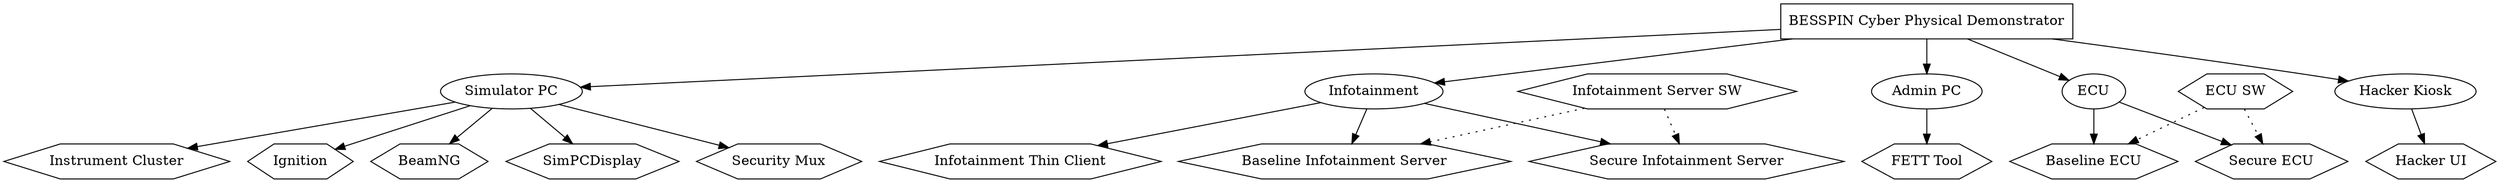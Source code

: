 // The Round Table
digraph {
	CyberPhys [label="BESSPIN Cyber Physical Demonstrator" shape=box]
	ECU [label=ECU shape=ellipse]
	"ECU SW" [label="ECU SW" shape=hexagon]
	"Secure ECU" [label="Secure ECU" shape=hexagon]
	"Baseline ECU" [label="Baseline ECU" shape=hexagon]
	Infotainment [label=Infotainment shape=ellipse]
	"Infotainment Thin Client" [label="Infotainment Thin Client" shape=hexagon]
	"Infotainment Server SW" [label="Infotainment Server SW" shape=hexagon]
	"Secure Infotainment Server" [label="Secure Infotainment Server" shape=hexagon]
	"Baseline Infotainment Server" [label="Baseline Infotainment Server" shape=hexagon]
	"Simulator PC" [label="Simulator PC" shape=ellipse]
	Ignition [label=Ignition shape=hexagon]
	BeamNG [label=BeamNG shape=hexagon]
	SimPCDisplay [label=SimPCDisplay shape=hexagon]
	"Security Mux" [label="Security Mux" shape=hexagon]
	"Instrument Cluster" [label="Instrument Cluster" shape=hexagon]
	"Admin PC" [label="Admin PC" shape=ellipse]
	"FETT Tool" [label="FETT Tool" shape=hexagon]
	"Hacker Kiosk" [label="Hacker Kiosk" shape=ellipse]
	"Hacker UI" [label="Hacker UI" shape=hexagon]
	CyberPhys -> ECU
	ECU -> "Secure ECU"
	ECU -> "Baseline ECU"
	CyberPhys -> Infotainment
	Infotainment -> "Secure Infotainment Server"
	Infotainment -> "Baseline Infotainment Server"
	Infotainment -> "Infotainment Thin Client"
	CyberPhys -> "Simulator PC"
	"Simulator PC" -> BeamNG
	"Simulator PC" -> Ignition
	"Simulator PC" -> "Security Mux"
	"Simulator PC" -> "Instrument Cluster"
	"Simulator PC" -> SimPCDisplay
	CyberPhys -> "Admin PC"
	"Admin PC" -> "FETT Tool"
	CyberPhys -> "Hacker Kiosk"
	"Hacker Kiosk" -> "Hacker UI"
	"ECU SW" -> "Secure ECU" [style=dotted]
	"ECU SW" -> "Baseline ECU" [style=dotted]
	"Infotainment Server SW" -> "Secure Infotainment Server" [style=dotted]
	"Infotainment Server SW" -> "Baseline Infotainment Server" [style=dotted]
}
